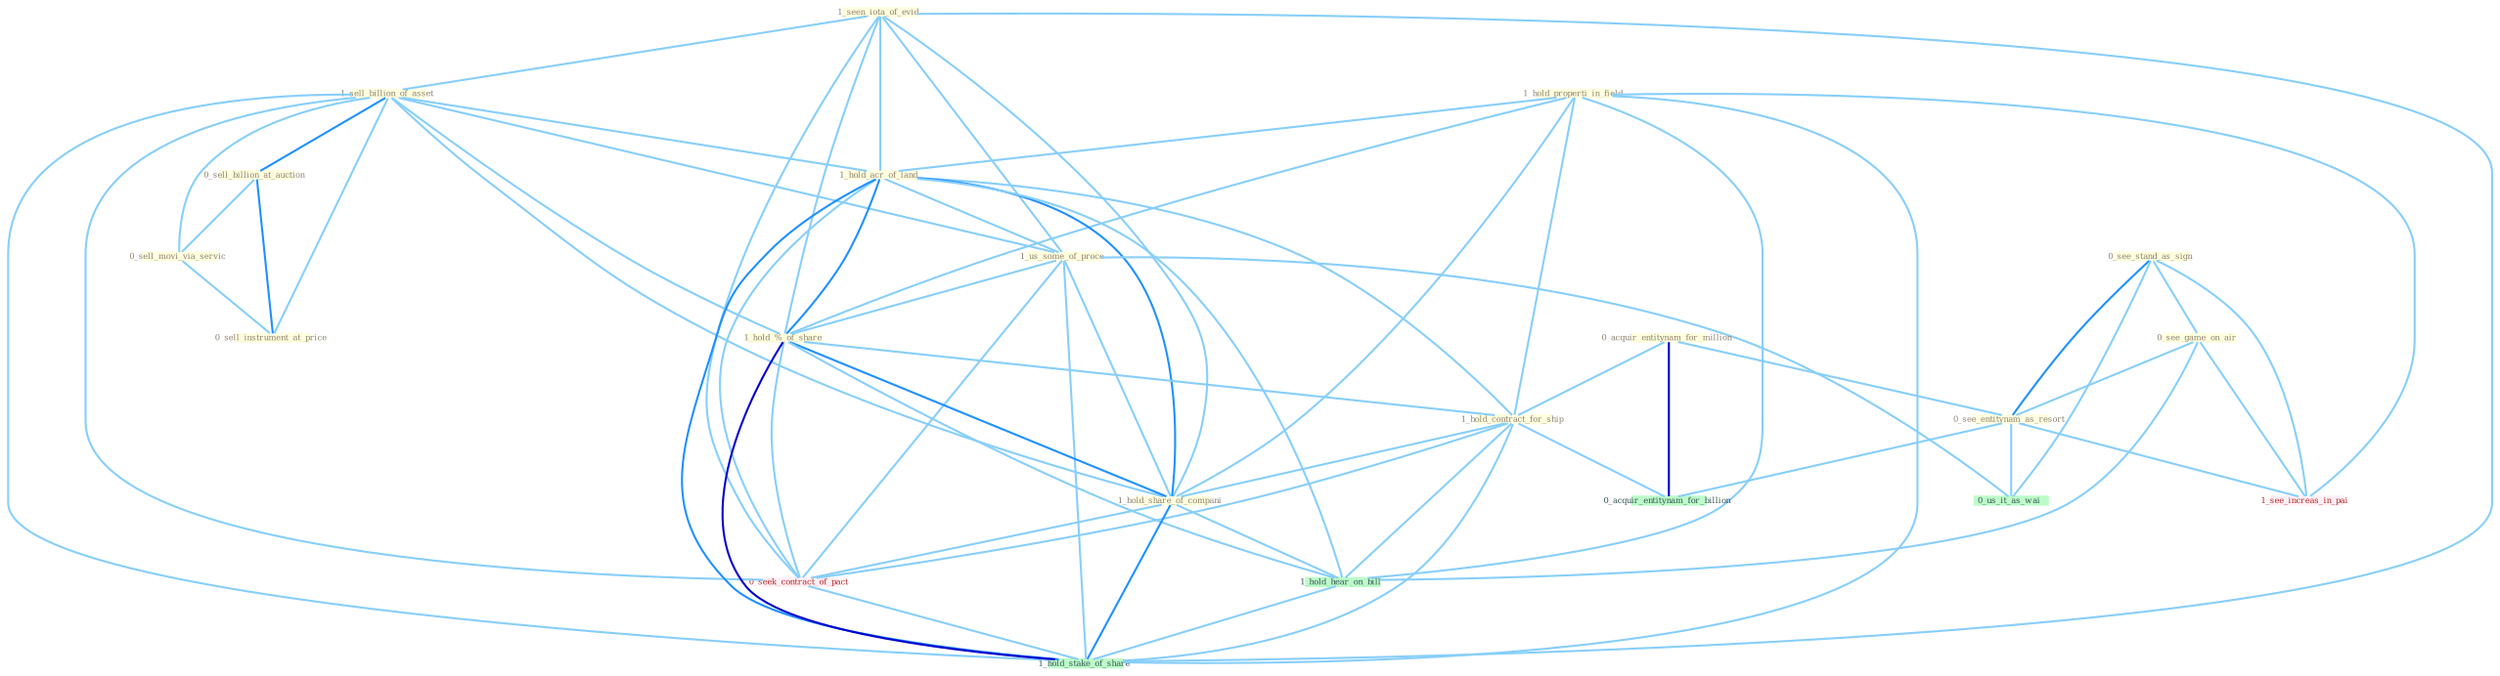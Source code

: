 Graph G{ 
    node
    [shape=polygon,style=filled,width=.5,height=.06,color="#BDFCC9",fixedsize=true,fontsize=4,
    fontcolor="#2f4f4f"];
    {node
    [color="#ffffe0", fontcolor="#8b7d6b"] "1_hold_properti_in_field " "1_seen_iota_of_evid " "1_sell_billion_of_asset " "0_sell_billion_at_auction " "1_hold_acr_of_land " "1_us_some_of_proce " "1_hold_%_of_share " "0_see_stand_as_sign " "0_acquir_entitynam_for_million " "0_see_game_on_air " "0_sell_movi_via_servic " "1_hold_contract_for_ship " "0_sell_instrument_at_price " "0_see_entitynam_as_resort " "1_hold_share_of_compani "}
{node [color="#fff0f5", fontcolor="#b22222"] "0_seek_contract_of_pact " "1_see_increas_in_pai "}
edge [color="#B0E2FF"];

	"1_hold_properti_in_field " -- "1_hold_acr_of_land " [w="1", color="#87cefa" ];
	"1_hold_properti_in_field " -- "1_hold_%_of_share " [w="1", color="#87cefa" ];
	"1_hold_properti_in_field " -- "1_hold_contract_for_ship " [w="1", color="#87cefa" ];
	"1_hold_properti_in_field " -- "1_hold_share_of_compani " [w="1", color="#87cefa" ];
	"1_hold_properti_in_field " -- "1_see_increas_in_pai " [w="1", color="#87cefa" ];
	"1_hold_properti_in_field " -- "1_hold_hear_on_bill " [w="1", color="#87cefa" ];
	"1_hold_properti_in_field " -- "1_hold_stake_of_share " [w="1", color="#87cefa" ];
	"1_seen_iota_of_evid " -- "1_sell_billion_of_asset " [w="1", color="#87cefa" ];
	"1_seen_iota_of_evid " -- "1_hold_acr_of_land " [w="1", color="#87cefa" ];
	"1_seen_iota_of_evid " -- "1_us_some_of_proce " [w="1", color="#87cefa" ];
	"1_seen_iota_of_evid " -- "1_hold_%_of_share " [w="1", color="#87cefa" ];
	"1_seen_iota_of_evid " -- "1_hold_share_of_compani " [w="1", color="#87cefa" ];
	"1_seen_iota_of_evid " -- "0_seek_contract_of_pact " [w="1", color="#87cefa" ];
	"1_seen_iota_of_evid " -- "1_hold_stake_of_share " [w="1", color="#87cefa" ];
	"1_sell_billion_of_asset " -- "0_sell_billion_at_auction " [w="2", color="#1e90ff" , len=0.8];
	"1_sell_billion_of_asset " -- "1_hold_acr_of_land " [w="1", color="#87cefa" ];
	"1_sell_billion_of_asset " -- "1_us_some_of_proce " [w="1", color="#87cefa" ];
	"1_sell_billion_of_asset " -- "1_hold_%_of_share " [w="1", color="#87cefa" ];
	"1_sell_billion_of_asset " -- "0_sell_movi_via_servic " [w="1", color="#87cefa" ];
	"1_sell_billion_of_asset " -- "0_sell_instrument_at_price " [w="1", color="#87cefa" ];
	"1_sell_billion_of_asset " -- "1_hold_share_of_compani " [w="1", color="#87cefa" ];
	"1_sell_billion_of_asset " -- "0_seek_contract_of_pact " [w="1", color="#87cefa" ];
	"1_sell_billion_of_asset " -- "1_hold_stake_of_share " [w="1", color="#87cefa" ];
	"0_sell_billion_at_auction " -- "0_sell_movi_via_servic " [w="1", color="#87cefa" ];
	"0_sell_billion_at_auction " -- "0_sell_instrument_at_price " [w="2", color="#1e90ff" , len=0.8];
	"1_hold_acr_of_land " -- "1_us_some_of_proce " [w="1", color="#87cefa" ];
	"1_hold_acr_of_land " -- "1_hold_%_of_share " [w="2", color="#1e90ff" , len=0.8];
	"1_hold_acr_of_land " -- "1_hold_contract_for_ship " [w="1", color="#87cefa" ];
	"1_hold_acr_of_land " -- "1_hold_share_of_compani " [w="2", color="#1e90ff" , len=0.8];
	"1_hold_acr_of_land " -- "0_seek_contract_of_pact " [w="1", color="#87cefa" ];
	"1_hold_acr_of_land " -- "1_hold_hear_on_bill " [w="1", color="#87cefa" ];
	"1_hold_acr_of_land " -- "1_hold_stake_of_share " [w="2", color="#1e90ff" , len=0.8];
	"1_us_some_of_proce " -- "1_hold_%_of_share " [w="1", color="#87cefa" ];
	"1_us_some_of_proce " -- "1_hold_share_of_compani " [w="1", color="#87cefa" ];
	"1_us_some_of_proce " -- "0_seek_contract_of_pact " [w="1", color="#87cefa" ];
	"1_us_some_of_proce " -- "0_us_it_as_wai " [w="1", color="#87cefa" ];
	"1_us_some_of_proce " -- "1_hold_stake_of_share " [w="1", color="#87cefa" ];
	"1_hold_%_of_share " -- "1_hold_contract_for_ship " [w="1", color="#87cefa" ];
	"1_hold_%_of_share " -- "1_hold_share_of_compani " [w="2", color="#1e90ff" , len=0.8];
	"1_hold_%_of_share " -- "0_seek_contract_of_pact " [w="1", color="#87cefa" ];
	"1_hold_%_of_share " -- "1_hold_hear_on_bill " [w="1", color="#87cefa" ];
	"1_hold_%_of_share " -- "1_hold_stake_of_share " [w="3", color="#0000cd" , len=0.6];
	"0_see_stand_as_sign " -- "0_see_game_on_air " [w="1", color="#87cefa" ];
	"0_see_stand_as_sign " -- "0_see_entitynam_as_resort " [w="2", color="#1e90ff" , len=0.8];
	"0_see_stand_as_sign " -- "0_us_it_as_wai " [w="1", color="#87cefa" ];
	"0_see_stand_as_sign " -- "1_see_increas_in_pai " [w="1", color="#87cefa" ];
	"0_acquir_entitynam_for_million " -- "1_hold_contract_for_ship " [w="1", color="#87cefa" ];
	"0_acquir_entitynam_for_million " -- "0_see_entitynam_as_resort " [w="1", color="#87cefa" ];
	"0_acquir_entitynam_for_million " -- "0_acquir_entitynam_for_billion " [w="3", color="#0000cd" , len=0.6];
	"0_see_game_on_air " -- "0_see_entitynam_as_resort " [w="1", color="#87cefa" ];
	"0_see_game_on_air " -- "1_see_increas_in_pai " [w="1", color="#87cefa" ];
	"0_see_game_on_air " -- "1_hold_hear_on_bill " [w="1", color="#87cefa" ];
	"0_sell_movi_via_servic " -- "0_sell_instrument_at_price " [w="1", color="#87cefa" ];
	"1_hold_contract_for_ship " -- "1_hold_share_of_compani " [w="1", color="#87cefa" ];
	"1_hold_contract_for_ship " -- "0_seek_contract_of_pact " [w="1", color="#87cefa" ];
	"1_hold_contract_for_ship " -- "0_acquir_entitynam_for_billion " [w="1", color="#87cefa" ];
	"1_hold_contract_for_ship " -- "1_hold_hear_on_bill " [w="1", color="#87cefa" ];
	"1_hold_contract_for_ship " -- "1_hold_stake_of_share " [w="1", color="#87cefa" ];
	"0_see_entitynam_as_resort " -- "0_us_it_as_wai " [w="1", color="#87cefa" ];
	"0_see_entitynam_as_resort " -- "0_acquir_entitynam_for_billion " [w="1", color="#87cefa" ];
	"0_see_entitynam_as_resort " -- "1_see_increas_in_pai " [w="1", color="#87cefa" ];
	"1_hold_share_of_compani " -- "0_seek_contract_of_pact " [w="1", color="#87cefa" ];
	"1_hold_share_of_compani " -- "1_hold_hear_on_bill " [w="1", color="#87cefa" ];
	"1_hold_share_of_compani " -- "1_hold_stake_of_share " [w="2", color="#1e90ff" , len=0.8];
	"0_seek_contract_of_pact " -- "1_hold_stake_of_share " [w="1", color="#87cefa" ];
	"1_hold_hear_on_bill " -- "1_hold_stake_of_share " [w="1", color="#87cefa" ];
}